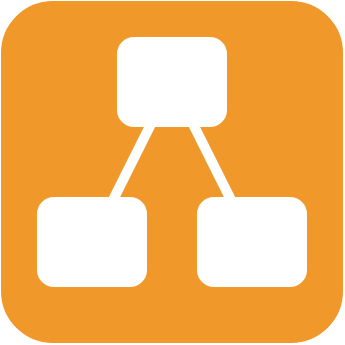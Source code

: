 <mxfile version="20.8.23" type="github">
  <diagram name="Page-1" id="W3psrjDupisM0Np9-XPx">
    <mxGraphModel dx="704" dy="637" grid="1" gridSize="10" guides="1" tooltips="1" connect="1" arrows="1" fold="1" page="1" pageScale="1" pageWidth="827" pageHeight="1169" math="0" shadow="0">
      <root>
        <mxCell id="0" />
        <mxCell id="1" parent="0" />
        <mxCell id="drorIcrzKLJb8UWaWl6n-1" value="" style="rounded=1;whiteSpace=wrap;html=1;fillColor=#f0982a;strokeColor=#f0982a;" vertex="1" parent="1">
          <mxGeometry x="180" y="180" width="170" height="170" as="geometry" />
        </mxCell>
        <mxCell id="mvkIkURgI0xtHV40OMwn-2" value="" style="rounded=1;whiteSpace=wrap;html=1;strokeWidth=5;strokeColor=#FFFFFF;" parent="1" vertex="1">
          <mxGeometry x="240" y="200" width="50" height="40" as="geometry" />
        </mxCell>
        <mxCell id="mvkIkURgI0xtHV40OMwn-5" style="rounded=0;orthogonalLoop=1;jettySize=auto;html=1;endArrow=none;endFill=0;strokeWidth=5;strokeColor=#FFFFFF;" parent="1" source="mvkIkURgI0xtHV40OMwn-3" target="mvkIkURgI0xtHV40OMwn-2" edge="1">
          <mxGeometry relative="1" as="geometry" />
        </mxCell>
        <mxCell id="mvkIkURgI0xtHV40OMwn-3" value="" style="rounded=1;whiteSpace=wrap;html=1;strokeWidth=5;strokeColor=#FFFFFF;" parent="1" vertex="1">
          <mxGeometry x="200" y="280" width="50" height="40" as="geometry" />
        </mxCell>
        <mxCell id="mvkIkURgI0xtHV40OMwn-4" value="" style="rounded=1;whiteSpace=wrap;html=1;strokeWidth=5;strokeColor=#FFFFFF;" parent="1" vertex="1">
          <mxGeometry x="280" y="280" width="50" height="40" as="geometry" />
        </mxCell>
        <mxCell id="mvkIkURgI0xtHV40OMwn-6" style="rounded=0;orthogonalLoop=1;jettySize=auto;html=1;endArrow=none;endFill=0;strokeWidth=5;strokeColor=#FFFFFF;" parent="1" source="mvkIkURgI0xtHV40OMwn-4" target="mvkIkURgI0xtHV40OMwn-2" edge="1">
          <mxGeometry relative="1" as="geometry">
            <mxPoint x="245" y="290" as="sourcePoint" />
            <mxPoint x="265" y="250" as="targetPoint" />
          </mxGeometry>
        </mxCell>
      </root>
    </mxGraphModel>
  </diagram>
</mxfile>
